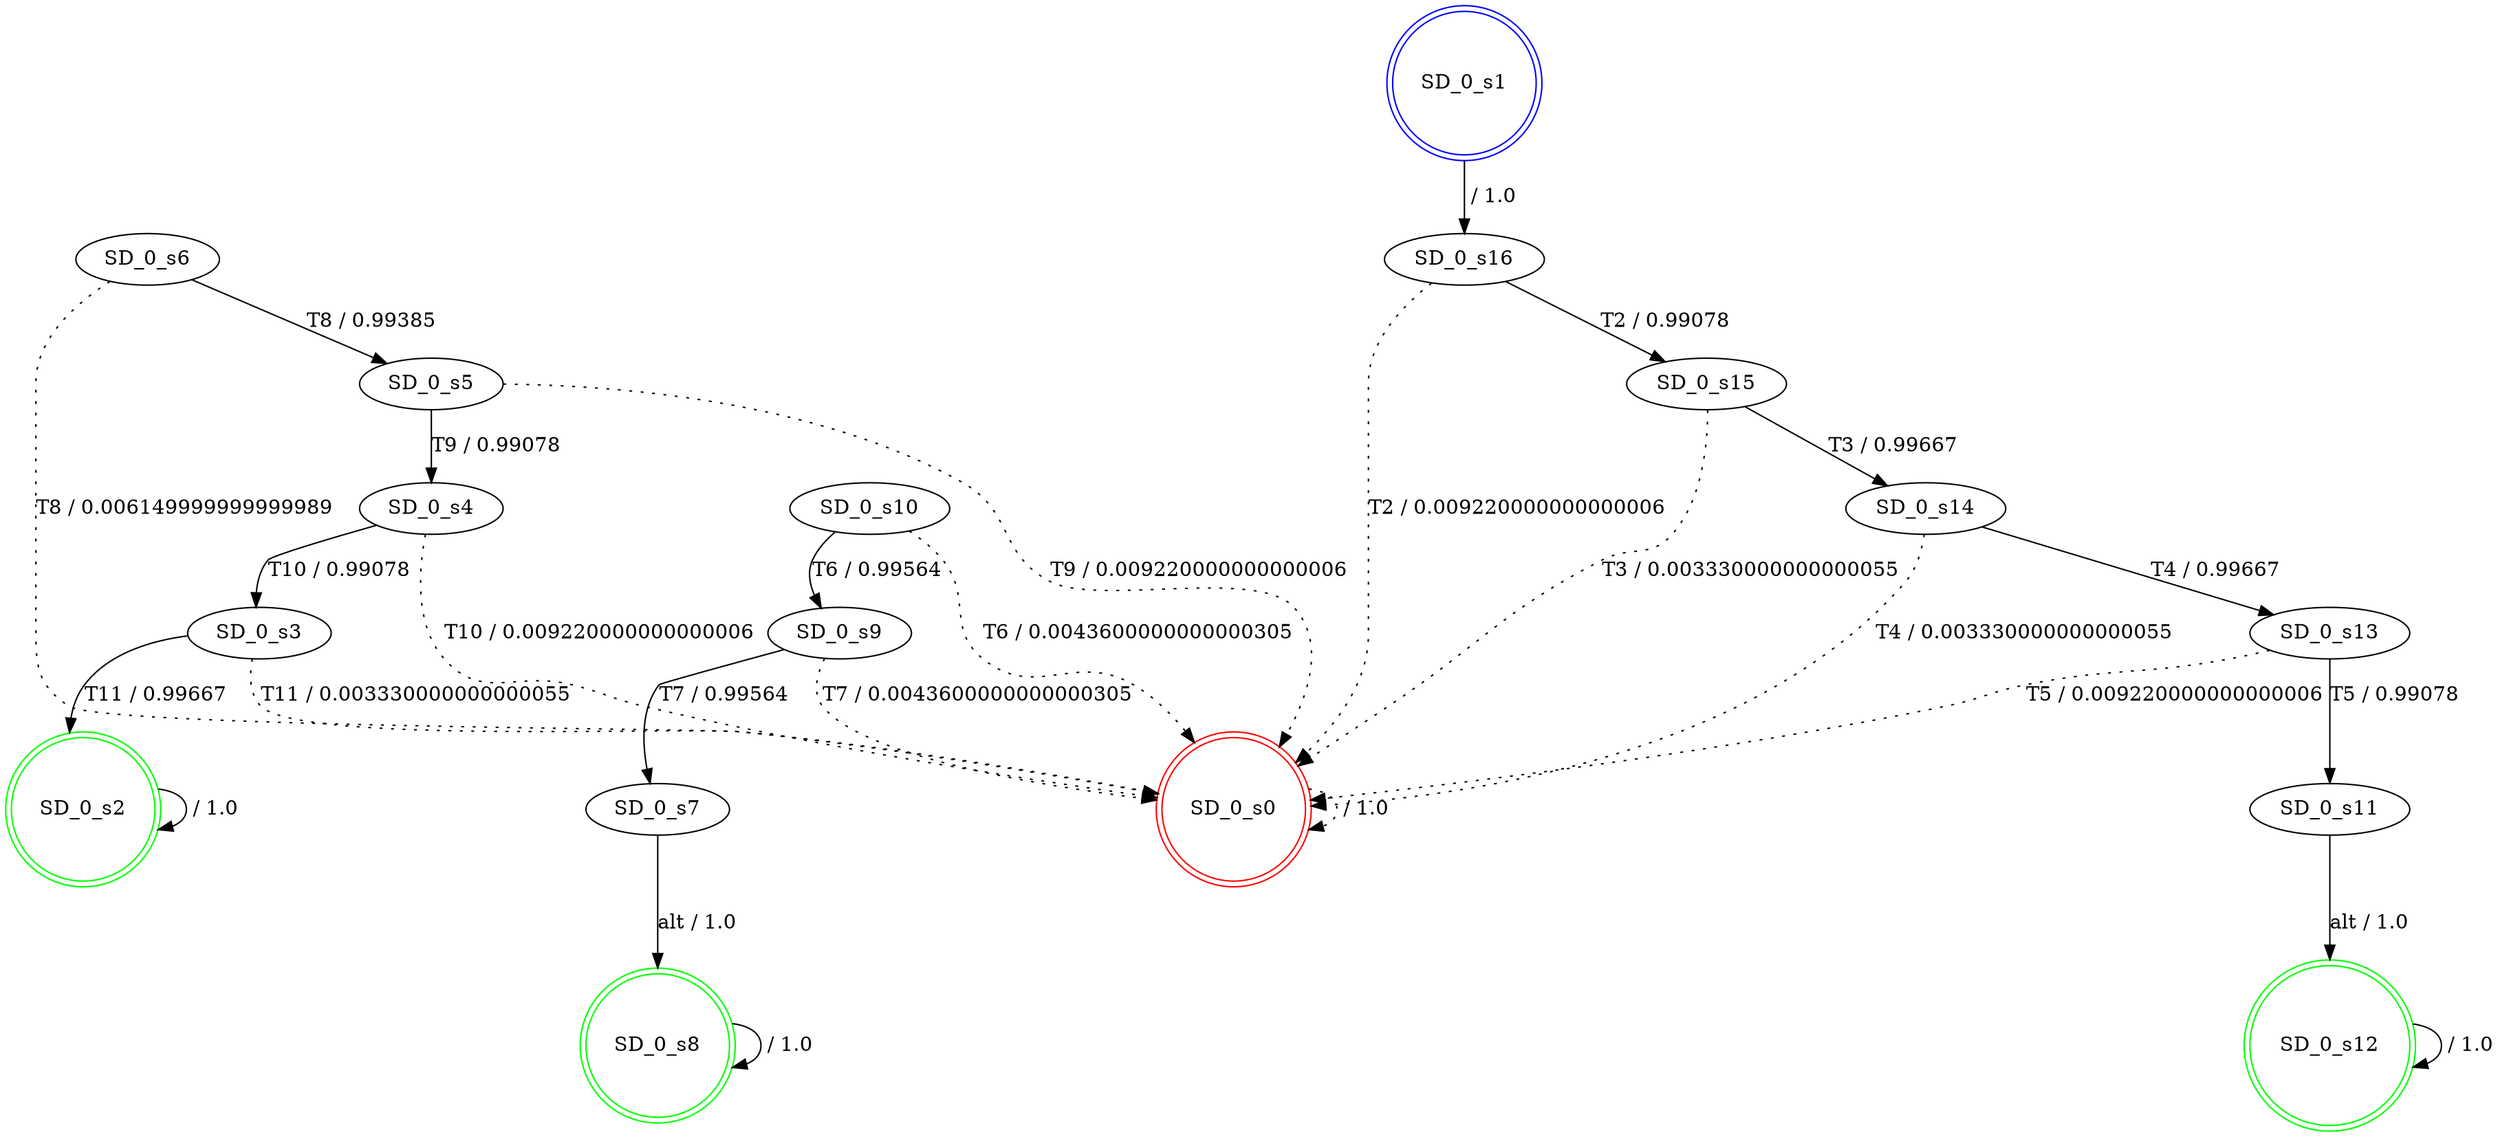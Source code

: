 digraph graphname {
SD_0_s0 [label="SD_0_s0",color=red,shape=doublecircle ];
SD_0_s1 [label="SD_0_s1",color=blue,shape=doublecircle ];
SD_0_s2 [label="SD_0_s2",color=green,shape=doublecircle ];
SD_0_s3 [label="SD_0_s3" ];
SD_0_s4 [label="SD_0_s4" ];
SD_0_s5 [label="SD_0_s5" ];
SD_0_s6 [label="SD_0_s6" ];
SD_0_s7 [label="SD_0_s7" ];
SD_0_s8 [label="SD_0_s8",color=green,shape=doublecircle ];
SD_0_s9 [label="SD_0_s9" ];
SD_0_s10 [label="SD_0_s10" ];
SD_0_s11 [label="SD_0_s11" ];
SD_0_s12 [label="SD_0_s12",color=green,shape=doublecircle ];
SD_0_s13 [label="SD_0_s13" ];
SD_0_s14 [label="SD_0_s14" ];
SD_0_s15 [label="SD_0_s15" ];
SD_0_s16 [label="SD_0_s16" ];
SD_0_s0 -> SD_0_s0 [label=" / 1.0", style=dotted];
SD_0_s1 -> SD_0_s16 [label=" / 1.0"];
SD_0_s2 -> SD_0_s2 [label=" / 1.0"];
SD_0_s3 -> SD_0_s2 [label="T11 / 0.99667"];
SD_0_s3 -> SD_0_s0 [label="T11 / 0.003330000000000055", style=dotted];
SD_0_s4 -> SD_0_s3 [label="T10 / 0.99078"];
SD_0_s4 -> SD_0_s0 [label="T10 / 0.009220000000000006", style=dotted];
SD_0_s5 -> SD_0_s4 [label="T9 / 0.99078"];
SD_0_s5 -> SD_0_s0 [label="T9 / 0.009220000000000006", style=dotted];
SD_0_s6 -> SD_0_s5 [label="T8 / 0.99385"];
SD_0_s6 -> SD_0_s0 [label="T8 / 0.006149999999999989", style=dotted];
SD_0_s7 -> SD_0_s8 [label="alt / 1.0"];
SD_0_s8 -> SD_0_s8 [label=" / 1.0"];
SD_0_s9 -> SD_0_s7 [label="T7 / 0.99564"];
SD_0_s9 -> SD_0_s0 [label="T7 / 0.0043600000000000305", style=dotted];
SD_0_s10 -> SD_0_s9 [label="T6 / 0.99564"];
SD_0_s10 -> SD_0_s0 [label="T6 / 0.0043600000000000305", style=dotted];
SD_0_s11 -> SD_0_s12 [label="alt / 1.0"];
SD_0_s12 -> SD_0_s12 [label=" / 1.0"];
SD_0_s13 -> SD_0_s11 [label="T5 / 0.99078"];
SD_0_s13 -> SD_0_s0 [label="T5 / 0.009220000000000006", style=dotted];
SD_0_s14 -> SD_0_s13 [label="T4 / 0.99667"];
SD_0_s14 -> SD_0_s0 [label="T4 / 0.003330000000000055", style=dotted];
SD_0_s15 -> SD_0_s14 [label="T3 / 0.99667"];
SD_0_s15 -> SD_0_s0 [label="T3 / 0.003330000000000055", style=dotted];
SD_0_s16 -> SD_0_s15 [label="T2 / 0.99078"];
SD_0_s16 -> SD_0_s0 [label="T2 / 0.009220000000000006", style=dotted];
}